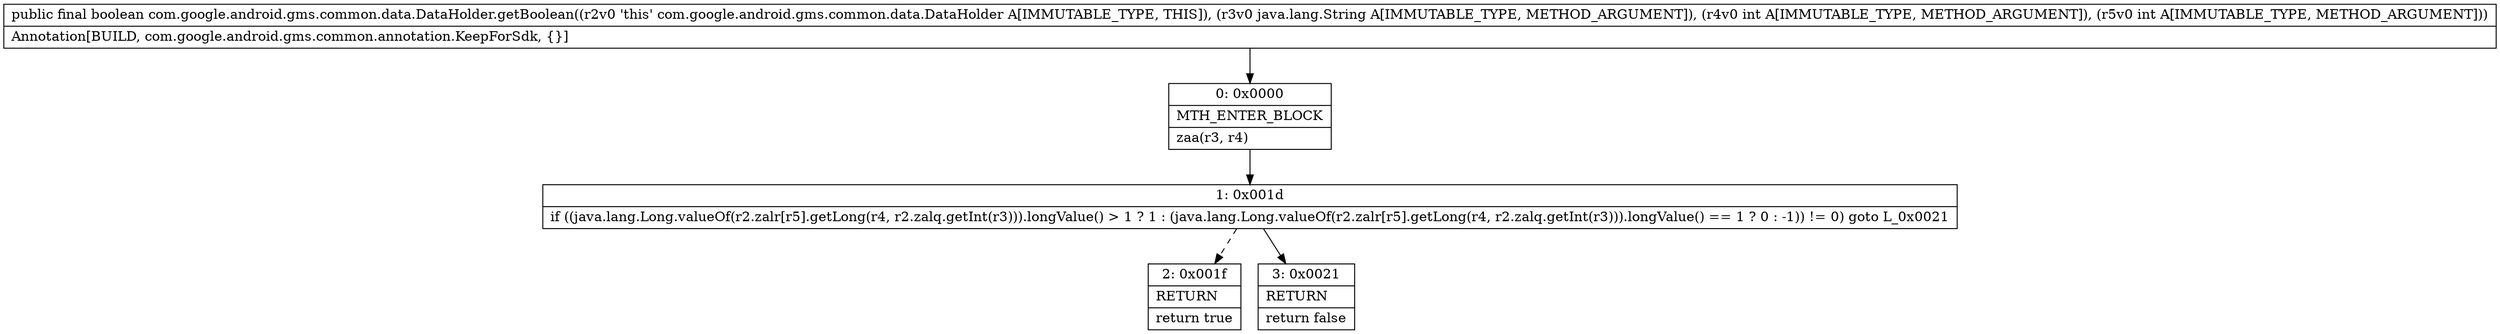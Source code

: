digraph "CFG forcom.google.android.gms.common.data.DataHolder.getBoolean(Ljava\/lang\/String;II)Z" {
Node_0 [shape=record,label="{0\:\ 0x0000|MTH_ENTER_BLOCK\l|zaa(r3, r4)\l}"];
Node_1 [shape=record,label="{1\:\ 0x001d|if ((java.lang.Long.valueOf(r2.zalr[r5].getLong(r4, r2.zalq.getInt(r3))).longValue() \> 1 ? 1 : (java.lang.Long.valueOf(r2.zalr[r5].getLong(r4, r2.zalq.getInt(r3))).longValue() == 1 ? 0 : \-1)) != 0) goto L_0x0021\l}"];
Node_2 [shape=record,label="{2\:\ 0x001f|RETURN\l|return true\l}"];
Node_3 [shape=record,label="{3\:\ 0x0021|RETURN\l|return false\l}"];
MethodNode[shape=record,label="{public final boolean com.google.android.gms.common.data.DataHolder.getBoolean((r2v0 'this' com.google.android.gms.common.data.DataHolder A[IMMUTABLE_TYPE, THIS]), (r3v0 java.lang.String A[IMMUTABLE_TYPE, METHOD_ARGUMENT]), (r4v0 int A[IMMUTABLE_TYPE, METHOD_ARGUMENT]), (r5v0 int A[IMMUTABLE_TYPE, METHOD_ARGUMENT]))  | Annotation[BUILD, com.google.android.gms.common.annotation.KeepForSdk, \{\}]\l}"];
MethodNode -> Node_0;
Node_0 -> Node_1;
Node_1 -> Node_2[style=dashed];
Node_1 -> Node_3;
}

